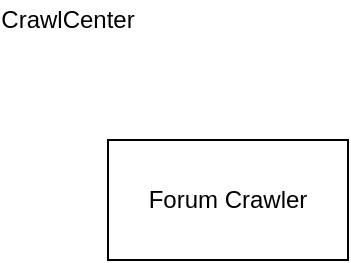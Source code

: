 <mxfile>
    <diagram id="ZEnCN2FbL4XFDayKefrR" name="Page-1">
        <mxGraphModel dx="924" dy="223" grid="1" gridSize="10" guides="1" tooltips="1" connect="1" arrows="1" fold="1" page="1" pageScale="1" pageWidth="850" pageHeight="1100" math="0" shadow="0">
            <root>
                <mxCell id="0"/>
                <mxCell id="1" parent="0"/>
                <mxCell id="2" value="CrawlCenter" style="text;html=1;strokeColor=none;fillColor=none;align=center;verticalAlign=middle;whiteSpace=wrap;rounded=0;" vertex="1" parent="1">
                    <mxGeometry x="50" y="30" width="40" height="20" as="geometry"/>
                </mxCell>
                <mxCell id="3" value="Forum Crawler" style="rounded=0;whiteSpace=wrap;html=1;" vertex="1" parent="1">
                    <mxGeometry x="90" y="100" width="120" height="60" as="geometry"/>
                </mxCell>
            </root>
        </mxGraphModel>
    </diagram>
</mxfile>